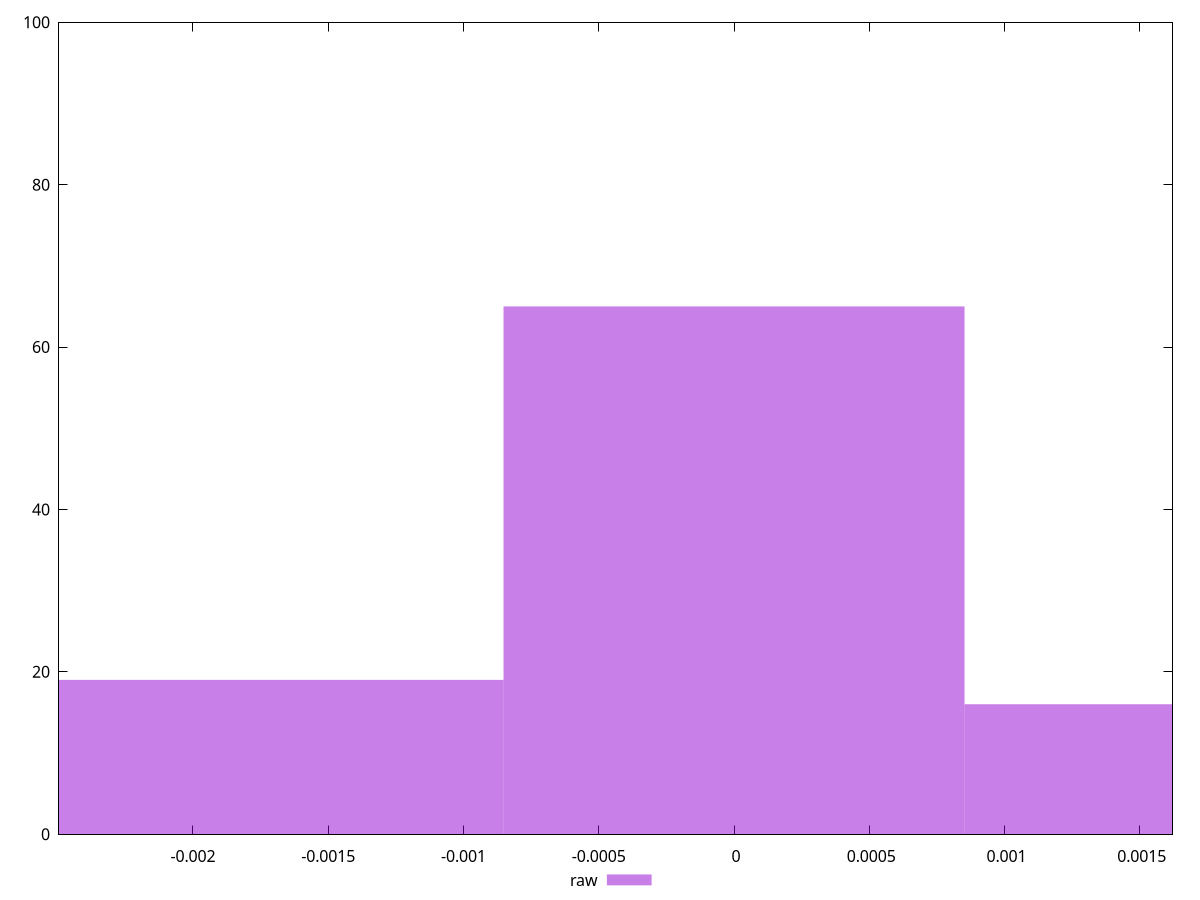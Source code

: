 reset

$raw <<EOF
0 65
-0.001704061968823225 19
0.001704061968823225 16
EOF

set key outside below
set boxwidth 0.001704061968823225
set xrange [-0.0024952023189295904:0.0016207967303063287]
set yrange [0:100]
set trange [0:100]
set style fill transparent solid 0.5 noborder
set terminal svg size 640, 490 enhanced background rgb 'white'
set output "report_00009_2021-02-08T22-37-41.559Z/meta/pScore-difference/samples/pages+cached+noadtech+nomedia+nocss/raw/histogram.svg"

plot $raw title "raw" with boxes

reset
